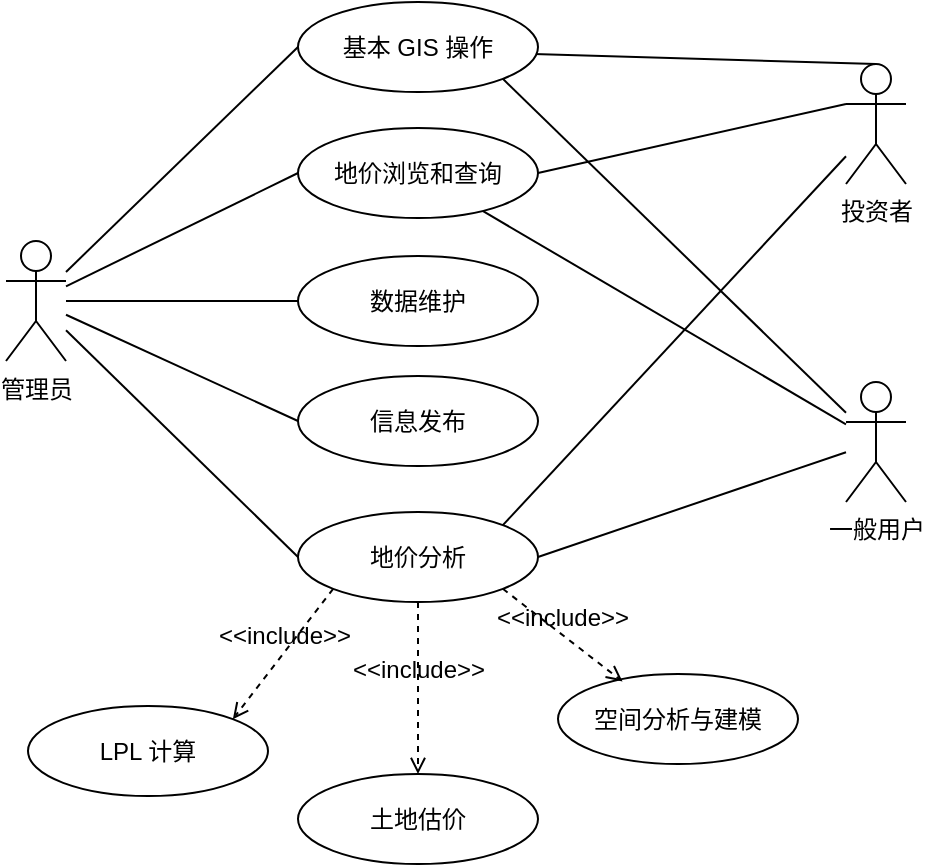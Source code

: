 <mxfile version="17.2.4" type="device"><diagram id="pi9xFhgK9rtVYS0FNSpa" name="第 1 页"><mxGraphModel dx="675" dy="653" grid="0" gridSize="10" guides="1" tooltips="1" connect="1" arrows="1" fold="1" page="1" pageScale="1" pageWidth="827" pageHeight="1169" background="none" math="0" shadow="0"><root><mxCell id="0"/><mxCell id="1" parent="0"/><mxCell id="RIXF9GQQiH_E8j61UtoK-9" value="" style="rounded=0;orthogonalLoop=1;jettySize=auto;html=1;endArrow=none;endFill=0;entryX=0;entryY=0.5;entryDx=0;entryDy=0;" edge="1" parent="1" source="RIXF9GQQiH_E8j61UtoK-1" target="RIXF9GQQiH_E8j61UtoK-8"><mxGeometry relative="1" as="geometry"/></mxCell><mxCell id="RIXF9GQQiH_E8j61UtoK-19" style="edgeStyle=none;rounded=0;orthogonalLoop=1;jettySize=auto;html=1;entryX=0;entryY=0.5;entryDx=0;entryDy=0;endArrow=none;endFill=0;" edge="1" parent="1" source="RIXF9GQQiH_E8j61UtoK-1" target="RIXF9GQQiH_E8j61UtoK-12"><mxGeometry relative="1" as="geometry"/></mxCell><mxCell id="RIXF9GQQiH_E8j61UtoK-21" style="edgeStyle=none;rounded=0;orthogonalLoop=1;jettySize=auto;html=1;entryX=0;entryY=0.5;entryDx=0;entryDy=0;endArrow=none;endFill=0;" edge="1" parent="1" source="RIXF9GQQiH_E8j61UtoK-1" target="RIXF9GQQiH_E8j61UtoK-13"><mxGeometry relative="1" as="geometry"/></mxCell><mxCell id="RIXF9GQQiH_E8j61UtoK-23" style="edgeStyle=none;rounded=0;orthogonalLoop=1;jettySize=auto;html=1;entryX=0;entryY=0.5;entryDx=0;entryDy=0;endArrow=none;endFill=0;" edge="1" parent="1" source="RIXF9GQQiH_E8j61UtoK-1" target="RIXF9GQQiH_E8j61UtoK-14"><mxGeometry relative="1" as="geometry"/></mxCell><mxCell id="RIXF9GQQiH_E8j61UtoK-24" style="edgeStyle=none;rounded=0;orthogonalLoop=1;jettySize=auto;html=1;entryX=0;entryY=0.5;entryDx=0;entryDy=0;endArrow=none;endFill=0;" edge="1" parent="1" source="RIXF9GQQiH_E8j61UtoK-1" target="RIXF9GQQiH_E8j61UtoK-15"><mxGeometry relative="1" as="geometry"/></mxCell><mxCell id="RIXF9GQQiH_E8j61UtoK-1" value="管理员" style="shape=umlActor;verticalLabelPosition=bottom;verticalAlign=top;html=1;" vertex="1" parent="1"><mxGeometry x="177" y="309.5" width="30" height="60" as="geometry"/></mxCell><mxCell id="RIXF9GQQiH_E8j61UtoK-3" value="投资者" style="shape=umlActor;verticalLabelPosition=bottom;verticalAlign=top;html=1;" vertex="1" parent="1"><mxGeometry x="597" y="221" width="30" height="60" as="geometry"/></mxCell><mxCell id="RIXF9GQQiH_E8j61UtoK-10" style="edgeStyle=none;rounded=0;orthogonalLoop=1;jettySize=auto;html=1;endArrow=none;endFill=0;exitX=1;exitY=1;exitDx=0;exitDy=0;" edge="1" parent="1" source="RIXF9GQQiH_E8j61UtoK-8" target="RIXF9GQQiH_E8j61UtoK-2"><mxGeometry relative="1" as="geometry"/></mxCell><mxCell id="RIXF9GQQiH_E8j61UtoK-25" style="edgeStyle=none;rounded=0;orthogonalLoop=1;jettySize=auto;html=1;endArrow=none;endFill=0;exitX=0;exitY=0.5;exitDx=0;exitDy=0;entryX=0.5;entryY=0;entryDx=0;entryDy=0;entryPerimeter=0;" edge="1" parent="1" source="RIXF9GQQiH_E8j61UtoK-8" target="RIXF9GQQiH_E8j61UtoK-3"><mxGeometry relative="1" as="geometry"><mxPoint x="155" y="378" as="targetPoint"/></mxGeometry></mxCell><mxCell id="RIXF9GQQiH_E8j61UtoK-8" value="基本 GIS 操作" style="ellipse;whiteSpace=wrap;html=1;verticalAlign=middle;" vertex="1" parent="1"><mxGeometry x="323" y="190" width="120" height="45" as="geometry"/></mxCell><mxCell id="RIXF9GQQiH_E8j61UtoK-20" style="edgeStyle=none;rounded=0;orthogonalLoop=1;jettySize=auto;html=1;endArrow=none;endFill=0;" edge="1" parent="1" source="RIXF9GQQiH_E8j61UtoK-12" target="RIXF9GQQiH_E8j61UtoK-2"><mxGeometry relative="1" as="geometry"/></mxCell><mxCell id="RIXF9GQQiH_E8j61UtoK-27" style="edgeStyle=none;rounded=0;orthogonalLoop=1;jettySize=auto;html=1;endArrow=none;endFill=0;entryX=0;entryY=0.333;entryDx=0;entryDy=0;entryPerimeter=0;exitX=1;exitY=0.5;exitDx=0;exitDy=0;" edge="1" parent="1" source="RIXF9GQQiH_E8j61UtoK-12" target="RIXF9GQQiH_E8j61UtoK-3"><mxGeometry relative="1" as="geometry"><mxPoint x="579" y="427" as="targetPoint"/></mxGeometry></mxCell><mxCell id="RIXF9GQQiH_E8j61UtoK-12" value="地价浏览和查询" style="ellipse;whiteSpace=wrap;html=1;verticalAlign=middle;" vertex="1" parent="1"><mxGeometry x="323" y="253" width="120" height="45" as="geometry"/></mxCell><mxCell id="RIXF9GQQiH_E8j61UtoK-13" value="数据维护" style="ellipse;whiteSpace=wrap;html=1;verticalAlign=middle;" vertex="1" parent="1"><mxGeometry x="323" y="317" width="120" height="45" as="geometry"/></mxCell><mxCell id="RIXF9GQQiH_E8j61UtoK-14" value="信息发布" style="ellipse;whiteSpace=wrap;html=1;verticalAlign=middle;" vertex="1" parent="1"><mxGeometry x="323" y="377" width="120" height="45" as="geometry"/></mxCell><mxCell id="RIXF9GQQiH_E8j61UtoK-28" style="edgeStyle=none;rounded=0;orthogonalLoop=1;jettySize=auto;html=1;endArrow=none;endFill=0;startArrow=none;exitX=1;exitY=0;exitDx=0;exitDy=0;" edge="1" parent="1" source="RIXF9GQQiH_E8j61UtoK-15" target="RIXF9GQQiH_E8j61UtoK-3"><mxGeometry relative="1" as="geometry"/></mxCell><mxCell id="RIXF9GQQiH_E8j61UtoK-15" value="地价分析" style="ellipse;whiteSpace=wrap;html=1;verticalAlign=middle;" vertex="1" parent="1"><mxGeometry x="323" y="445" width="120" height="45" as="geometry"/></mxCell><mxCell id="RIXF9GQQiH_E8j61UtoK-16" value="LPL 计算" style="ellipse;whiteSpace=wrap;html=1;verticalAlign=middle;" vertex="1" parent="1"><mxGeometry x="188" y="542" width="120" height="45" as="geometry"/></mxCell><mxCell id="RIXF9GQQiH_E8j61UtoK-17" value="土地估价" style="ellipse;whiteSpace=wrap;html=1;verticalAlign=middle;" vertex="1" parent="1"><mxGeometry x="323" y="576" width="120" height="45" as="geometry"/></mxCell><mxCell id="RIXF9GQQiH_E8j61UtoK-18" value="空间分析与建模" style="ellipse;whiteSpace=wrap;html=1;verticalAlign=middle;" vertex="1" parent="1"><mxGeometry x="453" y="526" width="120" height="45" as="geometry"/></mxCell><mxCell id="RIXF9GQQiH_E8j61UtoK-29" value="&amp;lt;&amp;lt;include&amp;gt;&amp;gt;" style="html=1;verticalAlign=bottom;labelBackgroundColor=none;endArrow=open;endFill=0;dashed=1;rounded=0;exitX=0;exitY=1;exitDx=0;exitDy=0;entryX=1;entryY=0;entryDx=0;entryDy=0;fontSize=12;" edge="1" parent="1" source="RIXF9GQQiH_E8j61UtoK-15" target="RIXF9GQQiH_E8j61UtoK-16"><mxGeometry width="160" relative="1" as="geometry"><mxPoint x="189" y="523" as="sourcePoint"/><mxPoint x="349" y="523" as="targetPoint"/></mxGeometry></mxCell><mxCell id="RIXF9GQQiH_E8j61UtoK-30" value="&amp;lt;&amp;lt;include&amp;gt;&amp;gt;" style="html=1;verticalAlign=bottom;labelBackgroundColor=none;endArrow=open;endFill=0;dashed=1;rounded=0;exitX=0.5;exitY=1;exitDx=0;exitDy=0;entryX=0.5;entryY=0;entryDx=0;entryDy=0;fontSize=12;" edge="1" parent="1" source="RIXF9GQQiH_E8j61UtoK-15" target="RIXF9GQQiH_E8j61UtoK-17"><mxGeometry width="160" relative="1" as="geometry"><mxPoint x="350.574" y="493.41" as="sourcePoint"/><mxPoint x="240" y="562" as="targetPoint"/></mxGeometry></mxCell><mxCell id="RIXF9GQQiH_E8j61UtoK-31" value="&amp;lt;&amp;lt;include&amp;gt;&amp;gt;" style="html=1;verticalAlign=bottom;labelBackgroundColor=none;endArrow=open;endFill=0;dashed=1;rounded=0;exitX=1;exitY=1;exitDx=0;exitDy=0;entryX=0.269;entryY=0.083;entryDx=0;entryDy=0;fontSize=12;entryPerimeter=0;" edge="1" parent="1" source="RIXF9GQQiH_E8j61UtoK-15" target="RIXF9GQQiH_E8j61UtoK-18"><mxGeometry width="160" relative="1" as="geometry"><mxPoint x="360.574" y="503.41" as="sourcePoint"/><mxPoint x="250" y="572" as="targetPoint"/></mxGeometry></mxCell><mxCell id="RIXF9GQQiH_E8j61UtoK-2" value="一般用户" style="shape=umlActor;verticalLabelPosition=bottom;verticalAlign=top;html=1;" vertex="1" parent="1"><mxGeometry x="597" y="380" width="30" height="60" as="geometry"/></mxCell><mxCell id="RIXF9GQQiH_E8j61UtoK-34" value="" style="edgeStyle=none;rounded=0;orthogonalLoop=1;jettySize=auto;html=1;endArrow=none;endFill=0;exitX=1;exitY=0.5;exitDx=0;exitDy=0;" edge="1" parent="1" source="RIXF9GQQiH_E8j61UtoK-15" target="RIXF9GQQiH_E8j61UtoK-2"><mxGeometry relative="1" as="geometry"><mxPoint x="447" y="468" as="sourcePoint"/><mxPoint x="196.0" y="425.379" as="targetPoint"/></mxGeometry></mxCell></root></mxGraphModel></diagram></mxfile>